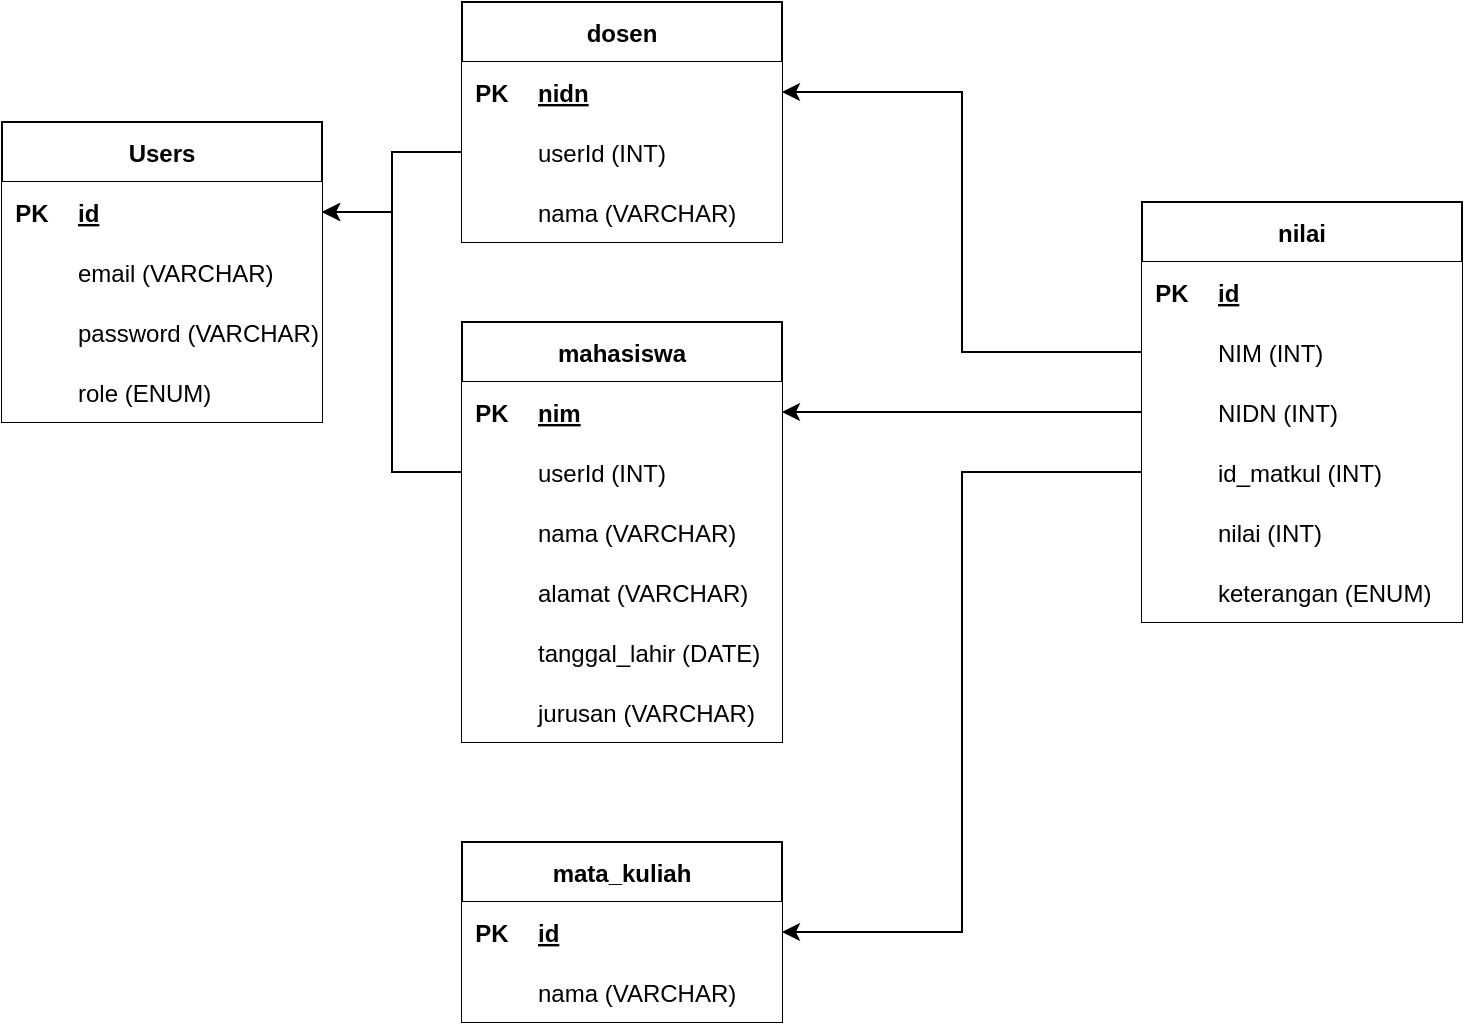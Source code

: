 <mxfile version="14.6.5" type="device"><diagram name="Page-1" id="9f46799a-70d6-7492-0946-bef42562c5a5"><mxGraphModel dx="1240" dy="573" grid="1" gridSize="10" guides="1" tooltips="1" connect="1" arrows="1" fold="1" page="1" pageScale="1" pageWidth="1100" pageHeight="850" background="none" math="0" shadow="0"><root><mxCell id="0"/><mxCell id="1" parent="0"/><mxCell id="U0hBRKBgFQwlkLQ7PpdA-40" value="Users" style="shape=table;startSize=30;container=1;collapsible=1;childLayout=tableLayout;fixedRows=1;rowLines=0;fontStyle=1;align=center;resizeLast=1;" vertex="1" parent="1"><mxGeometry x="120" y="140" width="160" height="150" as="geometry"/></mxCell><mxCell id="U0hBRKBgFQwlkLQ7PpdA-41" value="" style="shape=partialRectangle;collapsible=0;dropTarget=0;pointerEvents=0;fillColor=none;top=0;left=0;bottom=1;right=0;points=[[0,0.5],[1,0.5]];portConstraint=eastwest;" vertex="1" parent="U0hBRKBgFQwlkLQ7PpdA-40"><mxGeometry y="30" width="160" height="30" as="geometry"/></mxCell><mxCell id="U0hBRKBgFQwlkLQ7PpdA-42" value="PK" style="shape=partialRectangle;connectable=0;top=0;left=0;bottom=0;right=0;fontStyle=1;overflow=hidden;" vertex="1" parent="U0hBRKBgFQwlkLQ7PpdA-41"><mxGeometry width="30" height="30" as="geometry"/></mxCell><mxCell id="U0hBRKBgFQwlkLQ7PpdA-43" value="id" style="shape=partialRectangle;connectable=0;top=0;left=0;bottom=0;right=0;align=left;spacingLeft=6;fontStyle=5;overflow=hidden;" vertex="1" parent="U0hBRKBgFQwlkLQ7PpdA-41"><mxGeometry x="30" width="130" height="30" as="geometry"/></mxCell><mxCell id="U0hBRKBgFQwlkLQ7PpdA-44" value="" style="shape=partialRectangle;collapsible=0;dropTarget=0;pointerEvents=0;fillColor=none;top=0;left=0;bottom=0;right=0;points=[[0,0.5],[1,0.5]];portConstraint=eastwest;" vertex="1" parent="U0hBRKBgFQwlkLQ7PpdA-40"><mxGeometry y="60" width="160" height="30" as="geometry"/></mxCell><mxCell id="U0hBRKBgFQwlkLQ7PpdA-45" value="" style="shape=partialRectangle;connectable=0;top=0;left=0;bottom=0;right=0;editable=1;overflow=hidden;" vertex="1" parent="U0hBRKBgFQwlkLQ7PpdA-44"><mxGeometry width="30" height="30" as="geometry"/></mxCell><mxCell id="U0hBRKBgFQwlkLQ7PpdA-46" value="email (VARCHAR)" style="shape=partialRectangle;connectable=0;top=0;left=0;bottom=0;right=0;align=left;spacingLeft=6;overflow=hidden;" vertex="1" parent="U0hBRKBgFQwlkLQ7PpdA-44"><mxGeometry x="30" width="130" height="30" as="geometry"/></mxCell><mxCell id="U0hBRKBgFQwlkLQ7PpdA-47" value="" style="shape=partialRectangle;collapsible=0;dropTarget=0;pointerEvents=0;fillColor=none;top=0;left=0;bottom=0;right=0;points=[[0,0.5],[1,0.5]];portConstraint=eastwest;" vertex="1" parent="U0hBRKBgFQwlkLQ7PpdA-40"><mxGeometry y="90" width="160" height="30" as="geometry"/></mxCell><mxCell id="U0hBRKBgFQwlkLQ7PpdA-48" value="" style="shape=partialRectangle;connectable=0;top=0;left=0;bottom=0;right=0;editable=1;overflow=hidden;" vertex="1" parent="U0hBRKBgFQwlkLQ7PpdA-47"><mxGeometry width="30" height="30" as="geometry"/></mxCell><mxCell id="U0hBRKBgFQwlkLQ7PpdA-49" value="password (VARCHAR)" style="shape=partialRectangle;connectable=0;top=0;left=0;bottom=0;right=0;align=left;spacingLeft=6;overflow=hidden;" vertex="1" parent="U0hBRKBgFQwlkLQ7PpdA-47"><mxGeometry x="30" width="130" height="30" as="geometry"/></mxCell><mxCell id="U0hBRKBgFQwlkLQ7PpdA-50" value="" style="shape=partialRectangle;collapsible=0;dropTarget=0;pointerEvents=0;fillColor=none;top=0;left=0;bottom=0;right=0;points=[[0,0.5],[1,0.5]];portConstraint=eastwest;" vertex="1" parent="U0hBRKBgFQwlkLQ7PpdA-40"><mxGeometry y="120" width="160" height="30" as="geometry"/></mxCell><mxCell id="U0hBRKBgFQwlkLQ7PpdA-51" value="" style="shape=partialRectangle;connectable=0;top=0;left=0;bottom=0;right=0;editable=1;overflow=hidden;" vertex="1" parent="U0hBRKBgFQwlkLQ7PpdA-50"><mxGeometry width="30" height="30" as="geometry"/></mxCell><mxCell id="U0hBRKBgFQwlkLQ7PpdA-52" value="role (ENUM)" style="shape=partialRectangle;connectable=0;top=0;left=0;bottom=0;right=0;align=left;spacingLeft=6;overflow=hidden;" vertex="1" parent="U0hBRKBgFQwlkLQ7PpdA-50"><mxGeometry x="30" width="130" height="30" as="geometry"/></mxCell><mxCell id="U0hBRKBgFQwlkLQ7PpdA-78" value="mahasiswa" style="shape=table;startSize=30;container=1;collapsible=1;childLayout=tableLayout;fixedRows=1;rowLines=0;fontStyle=1;align=center;resizeLast=1;" vertex="1" parent="1"><mxGeometry x="350" y="240" width="160" height="210" as="geometry"/></mxCell><mxCell id="U0hBRKBgFQwlkLQ7PpdA-79" value="" style="shape=partialRectangle;collapsible=0;dropTarget=0;pointerEvents=0;fillColor=none;top=0;left=0;bottom=1;right=0;points=[[0,0.5],[1,0.5]];portConstraint=eastwest;" vertex="1" parent="U0hBRKBgFQwlkLQ7PpdA-78"><mxGeometry y="30" width="160" height="30" as="geometry"/></mxCell><mxCell id="U0hBRKBgFQwlkLQ7PpdA-80" value="PK" style="shape=partialRectangle;connectable=0;top=0;left=0;bottom=0;right=0;fontStyle=1;overflow=hidden;" vertex="1" parent="U0hBRKBgFQwlkLQ7PpdA-79"><mxGeometry width="30" height="30" as="geometry"/></mxCell><mxCell id="U0hBRKBgFQwlkLQ7PpdA-81" value="nim" style="shape=partialRectangle;connectable=0;top=0;left=0;bottom=0;right=0;align=left;spacingLeft=6;fontStyle=5;overflow=hidden;" vertex="1" parent="U0hBRKBgFQwlkLQ7PpdA-79"><mxGeometry x="30" width="130" height="30" as="geometry"/></mxCell><mxCell id="U0hBRKBgFQwlkLQ7PpdA-82" value="" style="shape=partialRectangle;collapsible=0;dropTarget=0;pointerEvents=0;fillColor=none;top=0;left=0;bottom=0;right=0;points=[[0,0.5],[1,0.5]];portConstraint=eastwest;" vertex="1" parent="U0hBRKBgFQwlkLQ7PpdA-78"><mxGeometry y="60" width="160" height="30" as="geometry"/></mxCell><mxCell id="U0hBRKBgFQwlkLQ7PpdA-83" value="" style="shape=partialRectangle;connectable=0;top=0;left=0;bottom=0;right=0;editable=1;overflow=hidden;" vertex="1" parent="U0hBRKBgFQwlkLQ7PpdA-82"><mxGeometry width="30" height="30" as="geometry"/></mxCell><mxCell id="U0hBRKBgFQwlkLQ7PpdA-84" value="userId (INT)" style="shape=partialRectangle;connectable=0;top=0;left=0;bottom=0;right=0;align=left;spacingLeft=6;overflow=hidden;" vertex="1" parent="U0hBRKBgFQwlkLQ7PpdA-82"><mxGeometry x="30" width="130" height="30" as="geometry"/></mxCell><mxCell id="U0hBRKBgFQwlkLQ7PpdA-94" value="" style="shape=partialRectangle;collapsible=0;dropTarget=0;pointerEvents=0;fillColor=none;top=0;left=0;bottom=0;right=0;points=[[0,0.5],[1,0.5]];portConstraint=eastwest;" vertex="1" parent="U0hBRKBgFQwlkLQ7PpdA-78"><mxGeometry y="90" width="160" height="30" as="geometry"/></mxCell><mxCell id="U0hBRKBgFQwlkLQ7PpdA-95" value="" style="shape=partialRectangle;connectable=0;top=0;left=0;bottom=0;right=0;editable=1;overflow=hidden;" vertex="1" parent="U0hBRKBgFQwlkLQ7PpdA-94"><mxGeometry width="30" height="30" as="geometry"/></mxCell><mxCell id="U0hBRKBgFQwlkLQ7PpdA-96" value="nama (VARCHAR)" style="shape=partialRectangle;connectable=0;top=0;left=0;bottom=0;right=0;align=left;spacingLeft=6;overflow=hidden;" vertex="1" parent="U0hBRKBgFQwlkLQ7PpdA-94"><mxGeometry x="30" width="130" height="30" as="geometry"/></mxCell><mxCell id="U0hBRKBgFQwlkLQ7PpdA-85" value="" style="shape=partialRectangle;collapsible=0;dropTarget=0;pointerEvents=0;fillColor=none;top=0;left=0;bottom=0;right=0;points=[[0,0.5],[1,0.5]];portConstraint=eastwest;" vertex="1" parent="U0hBRKBgFQwlkLQ7PpdA-78"><mxGeometry y="120" width="160" height="30" as="geometry"/></mxCell><mxCell id="U0hBRKBgFQwlkLQ7PpdA-86" value="" style="shape=partialRectangle;connectable=0;top=0;left=0;bottom=0;right=0;editable=1;overflow=hidden;" vertex="1" parent="U0hBRKBgFQwlkLQ7PpdA-85"><mxGeometry width="30" height="30" as="geometry"/></mxCell><mxCell id="U0hBRKBgFQwlkLQ7PpdA-87" value="alamat (VARCHAR)" style="shape=partialRectangle;connectable=0;top=0;left=0;bottom=0;right=0;align=left;spacingLeft=6;overflow=hidden;" vertex="1" parent="U0hBRKBgFQwlkLQ7PpdA-85"><mxGeometry x="30" width="130" height="30" as="geometry"/></mxCell><mxCell id="U0hBRKBgFQwlkLQ7PpdA-88" value="" style="shape=partialRectangle;collapsible=0;dropTarget=0;pointerEvents=0;fillColor=none;top=0;left=0;bottom=0;right=0;points=[[0,0.5],[1,0.5]];portConstraint=eastwest;" vertex="1" parent="U0hBRKBgFQwlkLQ7PpdA-78"><mxGeometry y="150" width="160" height="30" as="geometry"/></mxCell><mxCell id="U0hBRKBgFQwlkLQ7PpdA-89" value="" style="shape=partialRectangle;connectable=0;top=0;left=0;bottom=0;right=0;editable=1;overflow=hidden;" vertex="1" parent="U0hBRKBgFQwlkLQ7PpdA-88"><mxGeometry width="30" height="30" as="geometry"/></mxCell><mxCell id="U0hBRKBgFQwlkLQ7PpdA-90" value="tanggal_lahir (DATE)" style="shape=partialRectangle;connectable=0;top=0;left=0;bottom=0;right=0;align=left;spacingLeft=6;overflow=hidden;" vertex="1" parent="U0hBRKBgFQwlkLQ7PpdA-88"><mxGeometry x="30" width="130" height="30" as="geometry"/></mxCell><mxCell id="U0hBRKBgFQwlkLQ7PpdA-91" value="" style="shape=partialRectangle;collapsible=0;dropTarget=0;pointerEvents=0;fillColor=none;top=0;left=0;bottom=0;right=0;points=[[0,0.5],[1,0.5]];portConstraint=eastwest;" vertex="1" parent="U0hBRKBgFQwlkLQ7PpdA-78"><mxGeometry y="180" width="160" height="30" as="geometry"/></mxCell><mxCell id="U0hBRKBgFQwlkLQ7PpdA-92" value="" style="shape=partialRectangle;connectable=0;top=0;left=0;bottom=0;right=0;editable=1;overflow=hidden;" vertex="1" parent="U0hBRKBgFQwlkLQ7PpdA-91"><mxGeometry width="30" height="30" as="geometry"/></mxCell><mxCell id="U0hBRKBgFQwlkLQ7PpdA-93" value="jurusan (VARCHAR)" style="shape=partialRectangle;connectable=0;top=0;left=0;bottom=0;right=0;align=left;spacingLeft=6;overflow=hidden;" vertex="1" parent="U0hBRKBgFQwlkLQ7PpdA-91"><mxGeometry x="30" width="130" height="30" as="geometry"/></mxCell><mxCell id="U0hBRKBgFQwlkLQ7PpdA-97" style="edgeStyle=orthogonalEdgeStyle;rounded=0;orthogonalLoop=1;jettySize=auto;html=1;exitX=0;exitY=0.5;exitDx=0;exitDy=0;entryX=1;entryY=0.5;entryDx=0;entryDy=0;" edge="1" parent="1" source="U0hBRKBgFQwlkLQ7PpdA-82" target="U0hBRKBgFQwlkLQ7PpdA-41"><mxGeometry relative="1" as="geometry"/></mxCell><mxCell id="U0hBRKBgFQwlkLQ7PpdA-98" value="dosen" style="shape=table;startSize=30;container=1;collapsible=1;childLayout=tableLayout;fixedRows=1;rowLines=0;fontStyle=1;align=center;resizeLast=1;" vertex="1" parent="1"><mxGeometry x="350" y="80" width="160" height="120" as="geometry"/></mxCell><mxCell id="U0hBRKBgFQwlkLQ7PpdA-99" value="" style="shape=partialRectangle;collapsible=0;dropTarget=0;pointerEvents=0;fillColor=none;top=0;left=0;bottom=1;right=0;points=[[0,0.5],[1,0.5]];portConstraint=eastwest;" vertex="1" parent="U0hBRKBgFQwlkLQ7PpdA-98"><mxGeometry y="30" width="160" height="30" as="geometry"/></mxCell><mxCell id="U0hBRKBgFQwlkLQ7PpdA-100" value="PK" style="shape=partialRectangle;connectable=0;top=0;left=0;bottom=0;right=0;fontStyle=1;overflow=hidden;" vertex="1" parent="U0hBRKBgFQwlkLQ7PpdA-99"><mxGeometry width="30" height="30" as="geometry"/></mxCell><mxCell id="U0hBRKBgFQwlkLQ7PpdA-101" value="nidn" style="shape=partialRectangle;connectable=0;top=0;left=0;bottom=0;right=0;align=left;spacingLeft=6;fontStyle=5;overflow=hidden;" vertex="1" parent="U0hBRKBgFQwlkLQ7PpdA-99"><mxGeometry x="30" width="130" height="30" as="geometry"/></mxCell><mxCell id="U0hBRKBgFQwlkLQ7PpdA-102" value="" style="shape=partialRectangle;collapsible=0;dropTarget=0;pointerEvents=0;fillColor=none;top=0;left=0;bottom=0;right=0;points=[[0,0.5],[1,0.5]];portConstraint=eastwest;" vertex="1" parent="U0hBRKBgFQwlkLQ7PpdA-98"><mxGeometry y="60" width="160" height="30" as="geometry"/></mxCell><mxCell id="U0hBRKBgFQwlkLQ7PpdA-103" value="" style="shape=partialRectangle;connectable=0;top=0;left=0;bottom=0;right=0;editable=1;overflow=hidden;" vertex="1" parent="U0hBRKBgFQwlkLQ7PpdA-102"><mxGeometry width="30" height="30" as="geometry"/></mxCell><mxCell id="U0hBRKBgFQwlkLQ7PpdA-104" value="userId (INT)" style="shape=partialRectangle;connectable=0;top=0;left=0;bottom=0;right=0;align=left;spacingLeft=6;overflow=hidden;" vertex="1" parent="U0hBRKBgFQwlkLQ7PpdA-102"><mxGeometry x="30" width="130" height="30" as="geometry"/></mxCell><mxCell id="U0hBRKBgFQwlkLQ7PpdA-105" value="" style="shape=partialRectangle;collapsible=0;dropTarget=0;pointerEvents=0;fillColor=none;top=0;left=0;bottom=0;right=0;points=[[0,0.5],[1,0.5]];portConstraint=eastwest;" vertex="1" parent="U0hBRKBgFQwlkLQ7PpdA-98"><mxGeometry y="90" width="160" height="30" as="geometry"/></mxCell><mxCell id="U0hBRKBgFQwlkLQ7PpdA-106" value="" style="shape=partialRectangle;connectable=0;top=0;left=0;bottom=0;right=0;editable=1;overflow=hidden;" vertex="1" parent="U0hBRKBgFQwlkLQ7PpdA-105"><mxGeometry width="30" height="30" as="geometry"/></mxCell><mxCell id="U0hBRKBgFQwlkLQ7PpdA-107" value="nama (VARCHAR)" style="shape=partialRectangle;connectable=0;top=0;left=0;bottom=0;right=0;align=left;spacingLeft=6;overflow=hidden;" vertex="1" parent="U0hBRKBgFQwlkLQ7PpdA-105"><mxGeometry x="30" width="130" height="30" as="geometry"/></mxCell><mxCell id="U0hBRKBgFQwlkLQ7PpdA-117" style="edgeStyle=orthogonalEdgeStyle;rounded=0;orthogonalLoop=1;jettySize=auto;html=1;" edge="1" parent="1" source="U0hBRKBgFQwlkLQ7PpdA-102" target="U0hBRKBgFQwlkLQ7PpdA-41"><mxGeometry relative="1" as="geometry"/></mxCell><mxCell id="U0hBRKBgFQwlkLQ7PpdA-118" value="mata_kuliah" style="shape=table;startSize=30;container=1;collapsible=1;childLayout=tableLayout;fixedRows=1;rowLines=0;fontStyle=1;align=center;resizeLast=1;" vertex="1" parent="1"><mxGeometry x="350" y="500" width="160" height="90" as="geometry"/></mxCell><mxCell id="U0hBRKBgFQwlkLQ7PpdA-119" value="" style="shape=partialRectangle;collapsible=0;dropTarget=0;pointerEvents=0;fillColor=none;top=0;left=0;bottom=1;right=0;points=[[0,0.5],[1,0.5]];portConstraint=eastwest;" vertex="1" parent="U0hBRKBgFQwlkLQ7PpdA-118"><mxGeometry y="30" width="160" height="30" as="geometry"/></mxCell><mxCell id="U0hBRKBgFQwlkLQ7PpdA-120" value="PK" style="shape=partialRectangle;connectable=0;top=0;left=0;bottom=0;right=0;fontStyle=1;overflow=hidden;" vertex="1" parent="U0hBRKBgFQwlkLQ7PpdA-119"><mxGeometry width="30" height="30" as="geometry"/></mxCell><mxCell id="U0hBRKBgFQwlkLQ7PpdA-121" value="id" style="shape=partialRectangle;connectable=0;top=0;left=0;bottom=0;right=0;align=left;spacingLeft=6;fontStyle=5;overflow=hidden;" vertex="1" parent="U0hBRKBgFQwlkLQ7PpdA-119"><mxGeometry x="30" width="130" height="30" as="geometry"/></mxCell><mxCell id="U0hBRKBgFQwlkLQ7PpdA-125" value="" style="shape=partialRectangle;collapsible=0;dropTarget=0;pointerEvents=0;fillColor=none;top=0;left=0;bottom=0;right=0;points=[[0,0.5],[1,0.5]];portConstraint=eastwest;" vertex="1" parent="U0hBRKBgFQwlkLQ7PpdA-118"><mxGeometry y="60" width="160" height="30" as="geometry"/></mxCell><mxCell id="U0hBRKBgFQwlkLQ7PpdA-126" value="" style="shape=partialRectangle;connectable=0;top=0;left=0;bottom=0;right=0;editable=1;overflow=hidden;" vertex="1" parent="U0hBRKBgFQwlkLQ7PpdA-125"><mxGeometry width="30" height="30" as="geometry"/></mxCell><mxCell id="U0hBRKBgFQwlkLQ7PpdA-127" value="nama (VARCHAR)" style="shape=partialRectangle;connectable=0;top=0;left=0;bottom=0;right=0;align=left;spacingLeft=6;overflow=hidden;" vertex="1" parent="U0hBRKBgFQwlkLQ7PpdA-125"><mxGeometry x="30" width="130" height="30" as="geometry"/></mxCell><mxCell id="U0hBRKBgFQwlkLQ7PpdA-129" value="nilai" style="shape=table;startSize=30;container=1;collapsible=1;childLayout=tableLayout;fixedRows=1;rowLines=0;fontStyle=1;align=center;resizeLast=1;" vertex="1" parent="1"><mxGeometry x="690" y="180" width="160" height="210" as="geometry"/></mxCell><mxCell id="U0hBRKBgFQwlkLQ7PpdA-130" value="" style="shape=partialRectangle;collapsible=0;dropTarget=0;pointerEvents=0;fillColor=none;top=0;left=0;bottom=1;right=0;points=[[0,0.5],[1,0.5]];portConstraint=eastwest;" vertex="1" parent="U0hBRKBgFQwlkLQ7PpdA-129"><mxGeometry y="30" width="160" height="30" as="geometry"/></mxCell><mxCell id="U0hBRKBgFQwlkLQ7PpdA-131" value="PK" style="shape=partialRectangle;connectable=0;top=0;left=0;bottom=0;right=0;fontStyle=1;overflow=hidden;" vertex="1" parent="U0hBRKBgFQwlkLQ7PpdA-130"><mxGeometry width="30" height="30" as="geometry"/></mxCell><mxCell id="U0hBRKBgFQwlkLQ7PpdA-132" value="id" style="shape=partialRectangle;connectable=0;top=0;left=0;bottom=0;right=0;align=left;spacingLeft=6;fontStyle=5;overflow=hidden;" vertex="1" parent="U0hBRKBgFQwlkLQ7PpdA-130"><mxGeometry x="30" width="130" height="30" as="geometry"/></mxCell><mxCell id="U0hBRKBgFQwlkLQ7PpdA-133" value="" style="shape=partialRectangle;collapsible=0;dropTarget=0;pointerEvents=0;fillColor=none;top=0;left=0;bottom=0;right=0;points=[[0,0.5],[1,0.5]];portConstraint=eastwest;" vertex="1" parent="U0hBRKBgFQwlkLQ7PpdA-129"><mxGeometry y="60" width="160" height="30" as="geometry"/></mxCell><mxCell id="U0hBRKBgFQwlkLQ7PpdA-134" value="" style="shape=partialRectangle;connectable=0;top=0;left=0;bottom=0;right=0;editable=1;overflow=hidden;" vertex="1" parent="U0hBRKBgFQwlkLQ7PpdA-133"><mxGeometry width="30" height="30" as="geometry"/></mxCell><mxCell id="U0hBRKBgFQwlkLQ7PpdA-135" value="NIM (INT)" style="shape=partialRectangle;connectable=0;top=0;left=0;bottom=0;right=0;align=left;spacingLeft=6;overflow=hidden;" vertex="1" parent="U0hBRKBgFQwlkLQ7PpdA-133"><mxGeometry x="30" width="130" height="30" as="geometry"/></mxCell><mxCell id="U0hBRKBgFQwlkLQ7PpdA-139" value="" style="shape=partialRectangle;collapsible=0;dropTarget=0;pointerEvents=0;fillColor=none;top=0;left=0;bottom=0;right=0;points=[[0,0.5],[1,0.5]];portConstraint=eastwest;" vertex="1" parent="U0hBRKBgFQwlkLQ7PpdA-129"><mxGeometry y="90" width="160" height="30" as="geometry"/></mxCell><mxCell id="U0hBRKBgFQwlkLQ7PpdA-140" value="" style="shape=partialRectangle;connectable=0;top=0;left=0;bottom=0;right=0;editable=1;overflow=hidden;" vertex="1" parent="U0hBRKBgFQwlkLQ7PpdA-139"><mxGeometry width="30" height="30" as="geometry"/></mxCell><mxCell id="U0hBRKBgFQwlkLQ7PpdA-141" value="NIDN (INT)" style="shape=partialRectangle;connectable=0;top=0;left=0;bottom=0;right=0;align=left;spacingLeft=6;overflow=hidden;" vertex="1" parent="U0hBRKBgFQwlkLQ7PpdA-139"><mxGeometry x="30" width="130" height="30" as="geometry"/></mxCell><mxCell id="U0hBRKBgFQwlkLQ7PpdA-136" value="" style="shape=partialRectangle;collapsible=0;dropTarget=0;pointerEvents=0;fillColor=none;top=0;left=0;bottom=0;right=0;points=[[0,0.5],[1,0.5]];portConstraint=eastwest;" vertex="1" parent="U0hBRKBgFQwlkLQ7PpdA-129"><mxGeometry y="120" width="160" height="30" as="geometry"/></mxCell><mxCell id="U0hBRKBgFQwlkLQ7PpdA-137" value="" style="shape=partialRectangle;connectable=0;top=0;left=0;bottom=0;right=0;editable=1;overflow=hidden;" vertex="1" parent="U0hBRKBgFQwlkLQ7PpdA-136"><mxGeometry width="30" height="30" as="geometry"/></mxCell><mxCell id="U0hBRKBgFQwlkLQ7PpdA-138" value="id_matkul (INT)" style="shape=partialRectangle;connectable=0;top=0;left=0;bottom=0;right=0;align=left;spacingLeft=6;overflow=hidden;" vertex="1" parent="U0hBRKBgFQwlkLQ7PpdA-136"><mxGeometry x="30" width="130" height="30" as="geometry"/></mxCell><mxCell id="U0hBRKBgFQwlkLQ7PpdA-142" value="" style="shape=partialRectangle;collapsible=0;dropTarget=0;pointerEvents=0;fillColor=none;top=0;left=0;bottom=0;right=0;points=[[0,0.5],[1,0.5]];portConstraint=eastwest;" vertex="1" parent="U0hBRKBgFQwlkLQ7PpdA-129"><mxGeometry y="150" width="160" height="30" as="geometry"/></mxCell><mxCell id="U0hBRKBgFQwlkLQ7PpdA-143" value="" style="shape=partialRectangle;connectable=0;top=0;left=0;bottom=0;right=0;editable=1;overflow=hidden;" vertex="1" parent="U0hBRKBgFQwlkLQ7PpdA-142"><mxGeometry width="30" height="30" as="geometry"/></mxCell><mxCell id="U0hBRKBgFQwlkLQ7PpdA-144" value="nilai (INT)" style="shape=partialRectangle;connectable=0;top=0;left=0;bottom=0;right=0;align=left;spacingLeft=6;overflow=hidden;" vertex="1" parent="U0hBRKBgFQwlkLQ7PpdA-142"><mxGeometry x="30" width="130" height="30" as="geometry"/></mxCell><mxCell id="U0hBRKBgFQwlkLQ7PpdA-145" value="" style="shape=partialRectangle;collapsible=0;dropTarget=0;pointerEvents=0;fillColor=none;top=0;left=0;bottom=0;right=0;points=[[0,0.5],[1,0.5]];portConstraint=eastwest;" vertex="1" parent="U0hBRKBgFQwlkLQ7PpdA-129"><mxGeometry y="180" width="160" height="30" as="geometry"/></mxCell><mxCell id="U0hBRKBgFQwlkLQ7PpdA-146" value="" style="shape=partialRectangle;connectable=0;top=0;left=0;bottom=0;right=0;editable=1;overflow=hidden;" vertex="1" parent="U0hBRKBgFQwlkLQ7PpdA-145"><mxGeometry width="30" height="30" as="geometry"/></mxCell><mxCell id="U0hBRKBgFQwlkLQ7PpdA-147" value="keterangan (ENUM)" style="shape=partialRectangle;connectable=0;top=0;left=0;bottom=0;right=0;align=left;spacingLeft=6;overflow=hidden;" vertex="1" parent="U0hBRKBgFQwlkLQ7PpdA-145"><mxGeometry x="30" width="130" height="30" as="geometry"/></mxCell><mxCell id="U0hBRKBgFQwlkLQ7PpdA-148" style="edgeStyle=orthogonalEdgeStyle;rounded=0;orthogonalLoop=1;jettySize=auto;html=1;exitX=0;exitY=0.5;exitDx=0;exitDy=0;" edge="1" parent="1" source="U0hBRKBgFQwlkLQ7PpdA-133" target="U0hBRKBgFQwlkLQ7PpdA-99"><mxGeometry relative="1" as="geometry"/></mxCell><mxCell id="U0hBRKBgFQwlkLQ7PpdA-149" style="edgeStyle=orthogonalEdgeStyle;rounded=0;orthogonalLoop=1;jettySize=auto;html=1;exitX=0;exitY=0.5;exitDx=0;exitDy=0;" edge="1" parent="1" source="U0hBRKBgFQwlkLQ7PpdA-139" target="U0hBRKBgFQwlkLQ7PpdA-79"><mxGeometry relative="1" as="geometry"/></mxCell><mxCell id="U0hBRKBgFQwlkLQ7PpdA-150" style="edgeStyle=orthogonalEdgeStyle;rounded=0;orthogonalLoop=1;jettySize=auto;html=1;exitX=0;exitY=0.5;exitDx=0;exitDy=0;entryX=1;entryY=0.5;entryDx=0;entryDy=0;" edge="1" parent="1" source="U0hBRKBgFQwlkLQ7PpdA-136" target="U0hBRKBgFQwlkLQ7PpdA-119"><mxGeometry relative="1" as="geometry"/></mxCell></root></mxGraphModel></diagram></mxfile>